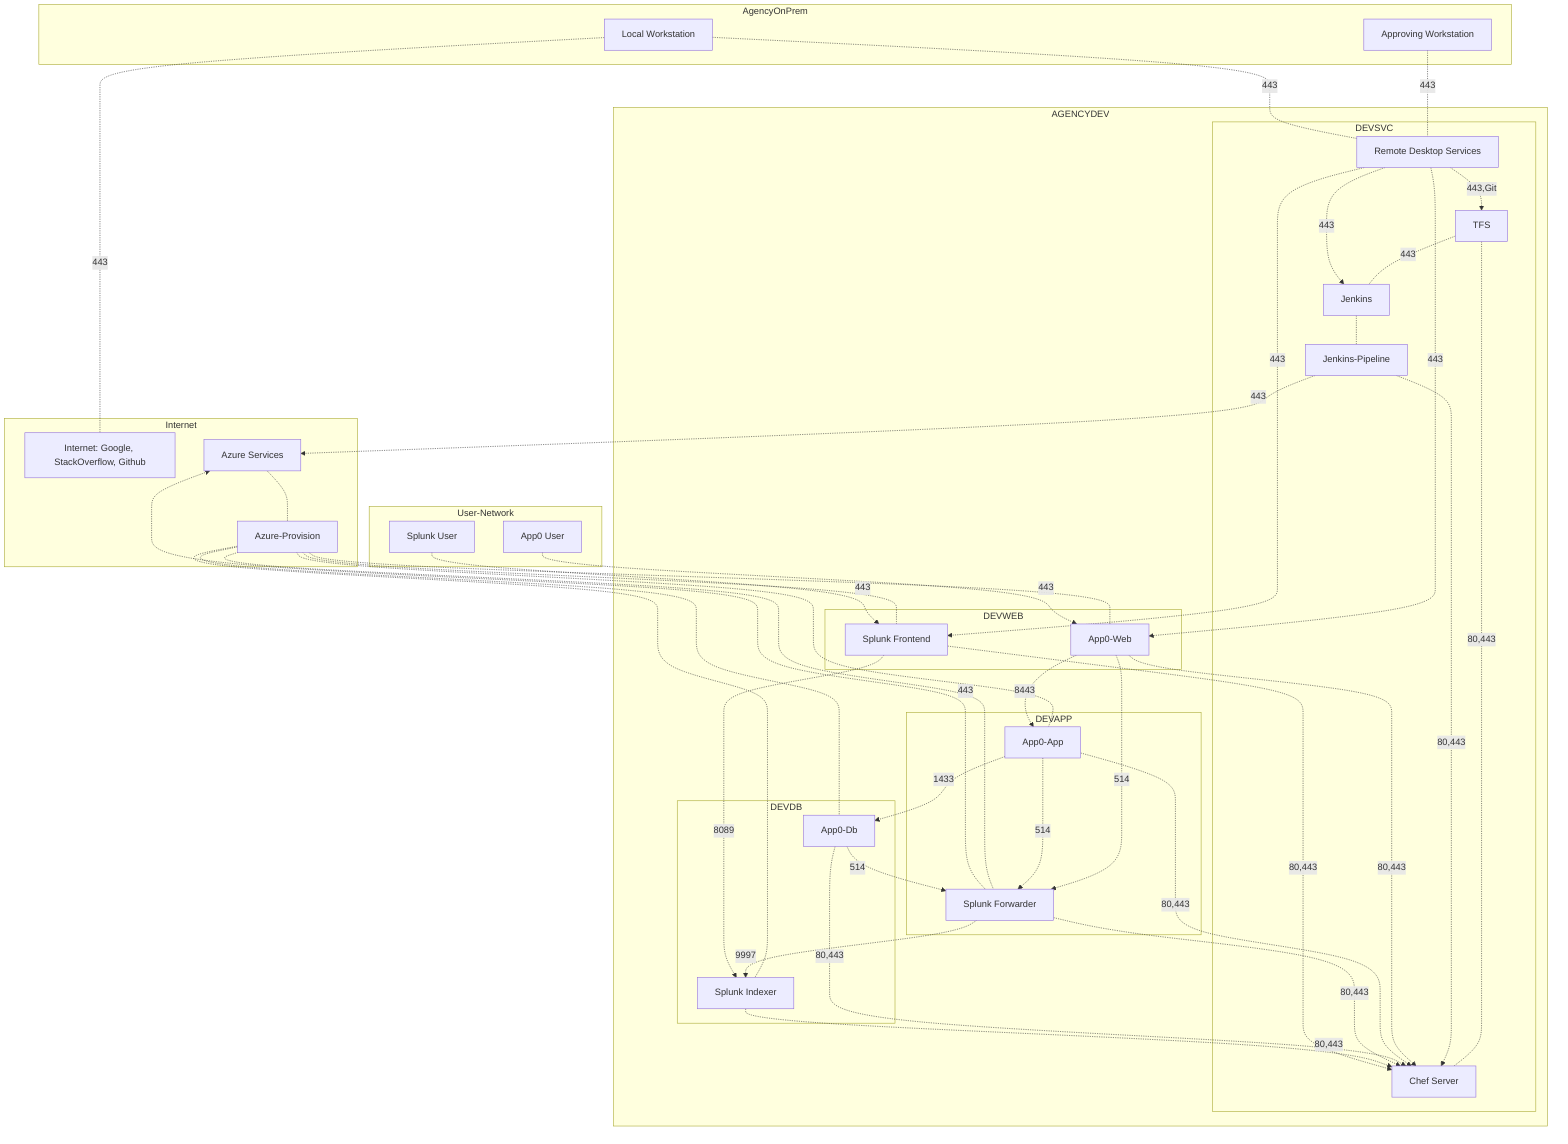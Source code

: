 graph TD;
  subgraph Internet
    CLA["Internet: Google, StackOverflow, Github"]
    AZ["Azure Services"]
    AZP["Azure-Provision"]
  end
  subgraph User-Network
    0USER["App0 User"]
    SUSER["Splunk User"]
  end
  subgraph AgencyOnPrem
    AW1["Approving Workstation"]
    LW1["Local Workstation"]
  end
  subgraph AGENCYDEV
    subgraph DEVSVC
      RDS["Remote Desktop Services"]
      TFS["TFS"]
      JKS["Jenkins"]
      PIPE["Jenkins-Pipeline"]
      CHEF["Chef Server"]
    end
    subgraph DEVWEB
      DW0["App0-Web"]
      SPH["Splunk Frontend"]
    end
    subgraph DEVAPP
      DA0["App0-App"]
      SPF["Splunk Forwarder"]
    end
    subgraph DEVDB
      DD0["App0-Db"]
      SPI["Splunk Indexer"]
    end
  end

AW1 -.-|443|RDS
LW1 -.-|443|RDS
LW1 -.-|443|CLA
RDS -.->|443,Git|TFS
TFS -.-|443|JKS
TFS -.-|80,443|CHEF
JKS -.- PIPE
PIPE -.->|80,443|CHEF
PIPE -.->|443|AZ
RDS -.->|443|JKS
AZ -.- AZP
AZP -.- DW0
AZP -.- DA0
AZP -.- DD0
DW0 -.->|80,443|CHEF
DA0 -.->|80,443|CHEF
DD0 -.->|80,443|CHEF
0USER -.->|443|DW0
RDS -.->|443|DW0
DW0 -.->|8443|DA0
DA0 -.->|1433|DD0
DW0 -.->|514|SPF
DA0 -.->|514|SPF
DD0 -.->|514|SPF
AZP -.- SPF
AZP -.- SPI
AZP -.- SPH
SPF -.->|80,443|CHEF
SPI -.->|80,443|CHEF
SPH -.->|80,443|CHEF
SPF -.->|9997|SPI
SPH -.->|8089|SPI
SPF -.->|443|AZ
SUSER -.->|443|SPH
RDS -.->|443|SPH